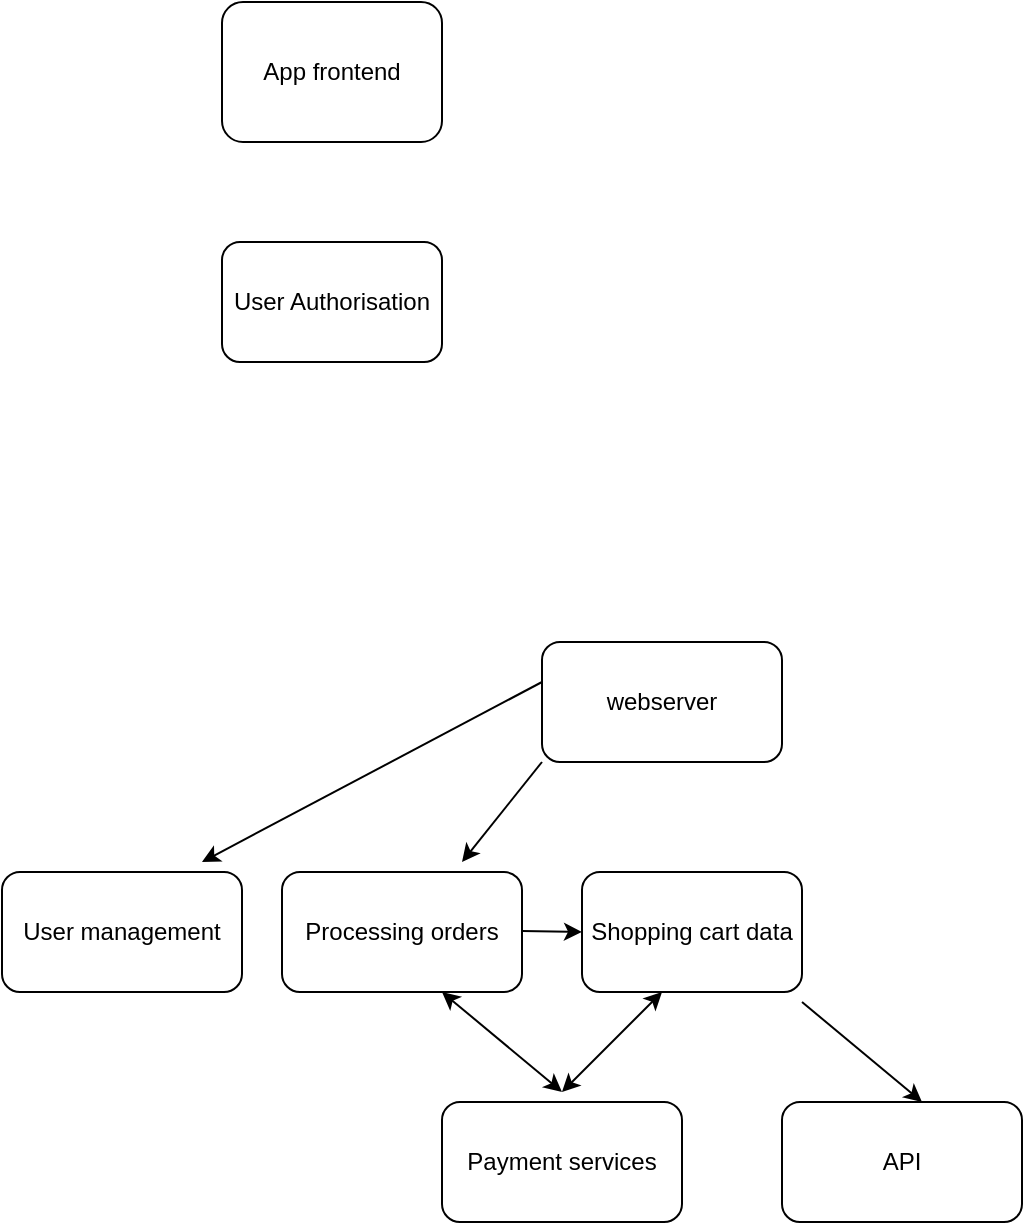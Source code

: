 <mxfile>
    <diagram id="As0IZ31dbxx4W9P9A0fs" name="Page-1">
        <mxGraphModel dx="1579" dy="860" grid="1" gridSize="10" guides="1" tooltips="1" connect="1" arrows="1" fold="1" page="1" pageScale="1" pageWidth="827" pageHeight="1169" math="0" shadow="0">
            <root>
                <mxCell id="0"/>
                <mxCell id="1" parent="0"/>
                <mxCell id="2" value="App frontend" style="rounded=1;whiteSpace=wrap;html=1;" vertex="1" parent="1">
                    <mxGeometry x="90" y="150" width="110" height="70" as="geometry"/>
                </mxCell>
                <mxCell id="3" value="User Authorisation" style="rounded=1;whiteSpace=wrap;html=1;" vertex="1" parent="1">
                    <mxGeometry x="90" y="270" width="110" height="60" as="geometry"/>
                </mxCell>
                <mxCell id="4" value="User management" style="rounded=1;whiteSpace=wrap;html=1;" vertex="1" parent="1">
                    <mxGeometry x="-20" y="585" width="120" height="60" as="geometry"/>
                </mxCell>
                <mxCell id="6" value="API" style="rounded=1;whiteSpace=wrap;html=1;" vertex="1" parent="1">
                    <mxGeometry x="370" y="700" width="120" height="60" as="geometry"/>
                </mxCell>
                <mxCell id="7" value="Shopping cart data" style="rounded=1;whiteSpace=wrap;html=1;" vertex="1" parent="1">
                    <mxGeometry x="270" y="585" width="110" height="60" as="geometry"/>
                </mxCell>
                <mxCell id="8" value="Processing orders" style="rounded=1;whiteSpace=wrap;html=1;" vertex="1" parent="1">
                    <mxGeometry x="120" y="585" width="120" height="60" as="geometry"/>
                </mxCell>
                <mxCell id="9" value="Payment services" style="rounded=1;whiteSpace=wrap;html=1;" vertex="1" parent="1">
                    <mxGeometry x="200" y="700" width="120" height="60" as="geometry"/>
                </mxCell>
                <mxCell id="10" value="webserver" style="rounded=1;whiteSpace=wrap;html=1;" vertex="1" parent="1">
                    <mxGeometry x="250" y="470" width="120" height="60" as="geometry"/>
                </mxCell>
                <mxCell id="11" value="" style="endArrow=classic;html=1;exitX=0;exitY=1;exitDx=0;exitDy=0;" edge="1" parent="1" source="10">
                    <mxGeometry width="50" height="50" relative="1" as="geometry">
                        <mxPoint x="270" y="520" as="sourcePoint"/>
                        <mxPoint x="210" y="580" as="targetPoint"/>
                    </mxGeometry>
                </mxCell>
                <mxCell id="12" value="" style="endArrow=classic;html=1;" edge="1" parent="1">
                    <mxGeometry width="50" height="50" relative="1" as="geometry">
                        <mxPoint x="240" y="614.5" as="sourcePoint"/>
                        <mxPoint x="270" y="615" as="targetPoint"/>
                    </mxGeometry>
                </mxCell>
                <mxCell id="14" value="" style="endArrow=classic;startArrow=classic;html=1;" edge="1" parent="1">
                    <mxGeometry width="50" height="50" relative="1" as="geometry">
                        <mxPoint x="260" y="695" as="sourcePoint"/>
                        <mxPoint x="310" y="645" as="targetPoint"/>
                    </mxGeometry>
                </mxCell>
                <mxCell id="16" value="" style="endArrow=classic;startArrow=classic;html=1;" edge="1" parent="1">
                    <mxGeometry width="50" height="50" relative="1" as="geometry">
                        <mxPoint x="260" y="695" as="sourcePoint"/>
                        <mxPoint x="200" y="645" as="targetPoint"/>
                    </mxGeometry>
                </mxCell>
                <mxCell id="17" value="" style="endArrow=classic;html=1;" edge="1" parent="1">
                    <mxGeometry width="50" height="50" relative="1" as="geometry">
                        <mxPoint x="250" y="490" as="sourcePoint"/>
                        <mxPoint x="80" y="580" as="targetPoint"/>
                    </mxGeometry>
                </mxCell>
                <mxCell id="21" value="" style="endArrow=classic;html=1;" edge="1" parent="1">
                    <mxGeometry width="50" height="50" relative="1" as="geometry">
                        <mxPoint x="380" y="650" as="sourcePoint"/>
                        <mxPoint x="440" y="700" as="targetPoint"/>
                    </mxGeometry>
                </mxCell>
            </root>
        </mxGraphModel>
    </diagram>
</mxfile>